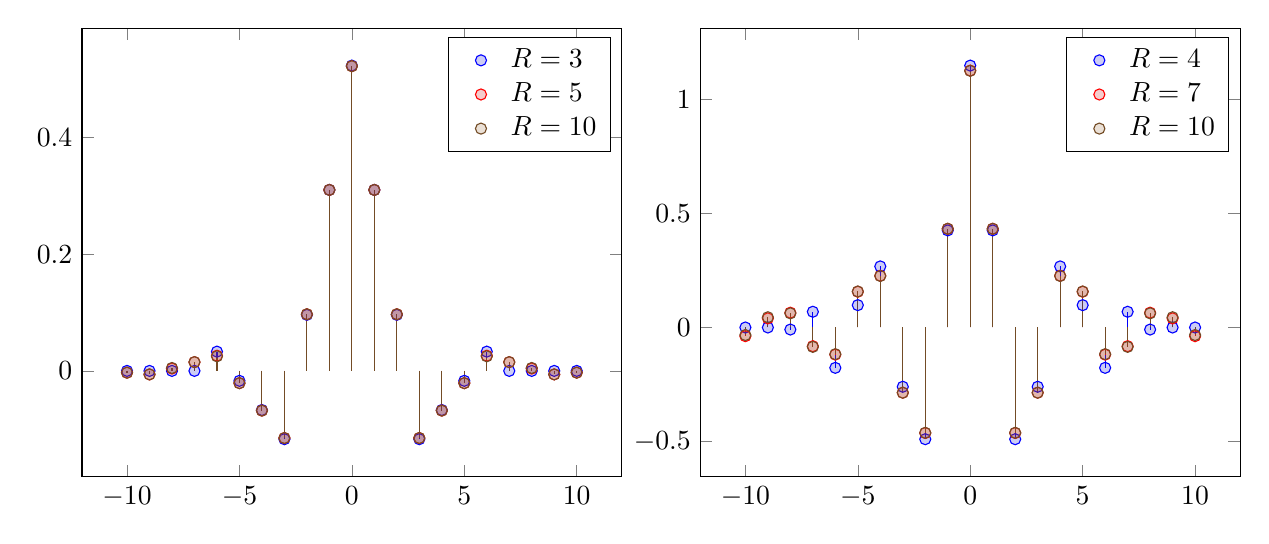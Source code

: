 \begin{tikzpicture}
\begin{groupplot}[group style={group size={2 by 1}}]
    \nextgroupplot[legend cell align={left}, mark options={fill opacity={0.2}}]
    \addplot+[, samples at={-10:10}, ycomb, mark={*}]
        table[row sep={\\}]
        {
            \\
            -10.0  0.0  \\
            -9.0  0.0  \\
            -8.0  0.0  \\
            -7.0  0.0  \\
            -6.0  0.033  \\
            -5.0  -0.017  \\
            -4.0  -0.067  \\
            -3.0  -0.117  \\
            -2.0  0.096  \\
            -1.0  0.31  \\
            0.0  0.523  \\
            1.0  0.31  \\
            2.0  0.096  \\
            3.0  -0.117  \\
            4.0  -0.067  \\
            5.0  -0.017  \\
            6.0  0.033  \\
            7.0  0.0  \\
            8.0  0.0  \\
            9.0  0.0  \\
            10.0  0.0  \\
        }
        ;
    \addlegendentry {$R=3$}
    \addplot+[, samples at={-10:10}, ycomb, mark={*}]
        table[row sep={\\}]
        {
            \\
            -10.0  -0.003  \\
            -9.0  -0.006  \\
            -8.0  0.004  \\
            -7.0  0.015  \\
            -6.0  0.026  \\
            -5.0  -0.021  \\
            -4.0  -0.068  \\
            -3.0  -0.115  \\
            -2.0  0.097  \\
            -1.0  0.31  \\
            0.0  0.522  \\
            1.0  0.31  \\
            2.0  0.097  \\
            3.0  -0.115  \\
            4.0  -0.068  \\
            5.0  -0.021  \\
            6.0  0.026  \\
            7.0  0.015  \\
            8.0  0.004  \\
            9.0  -0.006  \\
            10.0  -0.003  \\
        }
        ;
    \addlegendentry {$R=5$}
    \addplot+[, samples at={-10:10}, ycomb, mark={*}]
        table[row sep={\\}]
        {
            \\
            -10.0  -0.003  \\
            -9.0  -0.006  \\
            -8.0  0.005  \\
            -7.0  0.015  \\
            -6.0  0.025  \\
            -5.0  -0.021  \\
            -4.0  -0.068  \\
            -3.0  -0.115  \\
            -2.0  0.097  \\
            -1.0  0.31  \\
            0.0  0.522  \\
            1.0  0.31  \\
            2.0  0.097  \\
            3.0  -0.115  \\
            4.0  -0.068  \\
            5.0  -0.021  \\
            6.0  0.025  \\
            7.0  0.015  \\
            8.0  0.005  \\
            9.0  -0.006  \\
            10.0  -0.003  \\
        }
        ;
    \addlegendentry {$R=10$}
    \nextgroupplot[legend cell align={left}, mark options={fill opacity={0.2}}]
    \addplot+[, samples at={-10:10}, ycomb, mark={*}]
        table[row sep={\\}]
        {
            \\
            -10.0  0.0  \\
            -9.0  0.0  \\
            -8.0  -0.009  \\
            -7.0  0.069  \\
            -6.0  -0.177  \\
            -5.0  0.098  \\
            -4.0  0.268  \\
            -3.0  -0.26  \\
            -2.0  -0.49  \\
            -1.0  0.426  \\
            0.0  1.149  \\
            1.0  0.426  \\
            2.0  -0.49  \\
            3.0  -0.26  \\
            4.0  0.268  \\
            5.0  0.098  \\
            6.0  -0.177  \\
            7.0  0.069  \\
            8.0  -0.009  \\
            9.0  0.0  \\
            10.0  0.0  \\
        }
        ;
    \addlegendentry {$R=4$}
    \addplot+[, samples at={-10:10}, ycomb, mark={*}]
        table[row sep={\\}]
        {
            \\
            -10.0  -0.038  \\
            -9.0  0.04  \\
            -8.0  0.065  \\
            -7.0  -0.082  \\
            -6.0  -0.119  \\
            -5.0  0.157  \\
            -4.0  0.227  \\
            -3.0  -0.286  \\
            -2.0  -0.463  \\
            -1.0  0.433  \\
            0.0  1.127  \\
            1.0  0.433  \\
            2.0  -0.463  \\
            3.0  -0.286  \\
            4.0  0.227  \\
            5.0  0.157  \\
            6.0  -0.119  \\
            7.0  -0.082  \\
            8.0  0.065  \\
            9.0  0.04  \\
            10.0  -0.038  \\
        }
        ;
    \addlegendentry {$R=7$}
    \addplot+[, samples at={-10:10}, ycomb, mark={*}]
        table[row sep={\\}]
        {
            \\
            -10.0  -0.033  \\
            -9.0  0.045  \\
            -8.0  0.062  \\
            -7.0  -0.085  \\
            -6.0  -0.117  \\
            -5.0  0.158  \\
            -4.0  0.226  \\
            -3.0  -0.286  \\
            -2.0  -0.462  \\
            -1.0  0.433  \\
            0.0  1.126  \\
            1.0  0.433  \\
            2.0  -0.462  \\
            3.0  -0.286  \\
            4.0  0.226  \\
            5.0  0.158  \\
            6.0  -0.117  \\
            7.0  -0.085  \\
            8.0  0.062  \\
            9.0  0.045  \\
            10.0  -0.033  \\
        }
        ;
    \addlegendentry {$R=10$}
\end{groupplot}
\end{tikzpicture}
